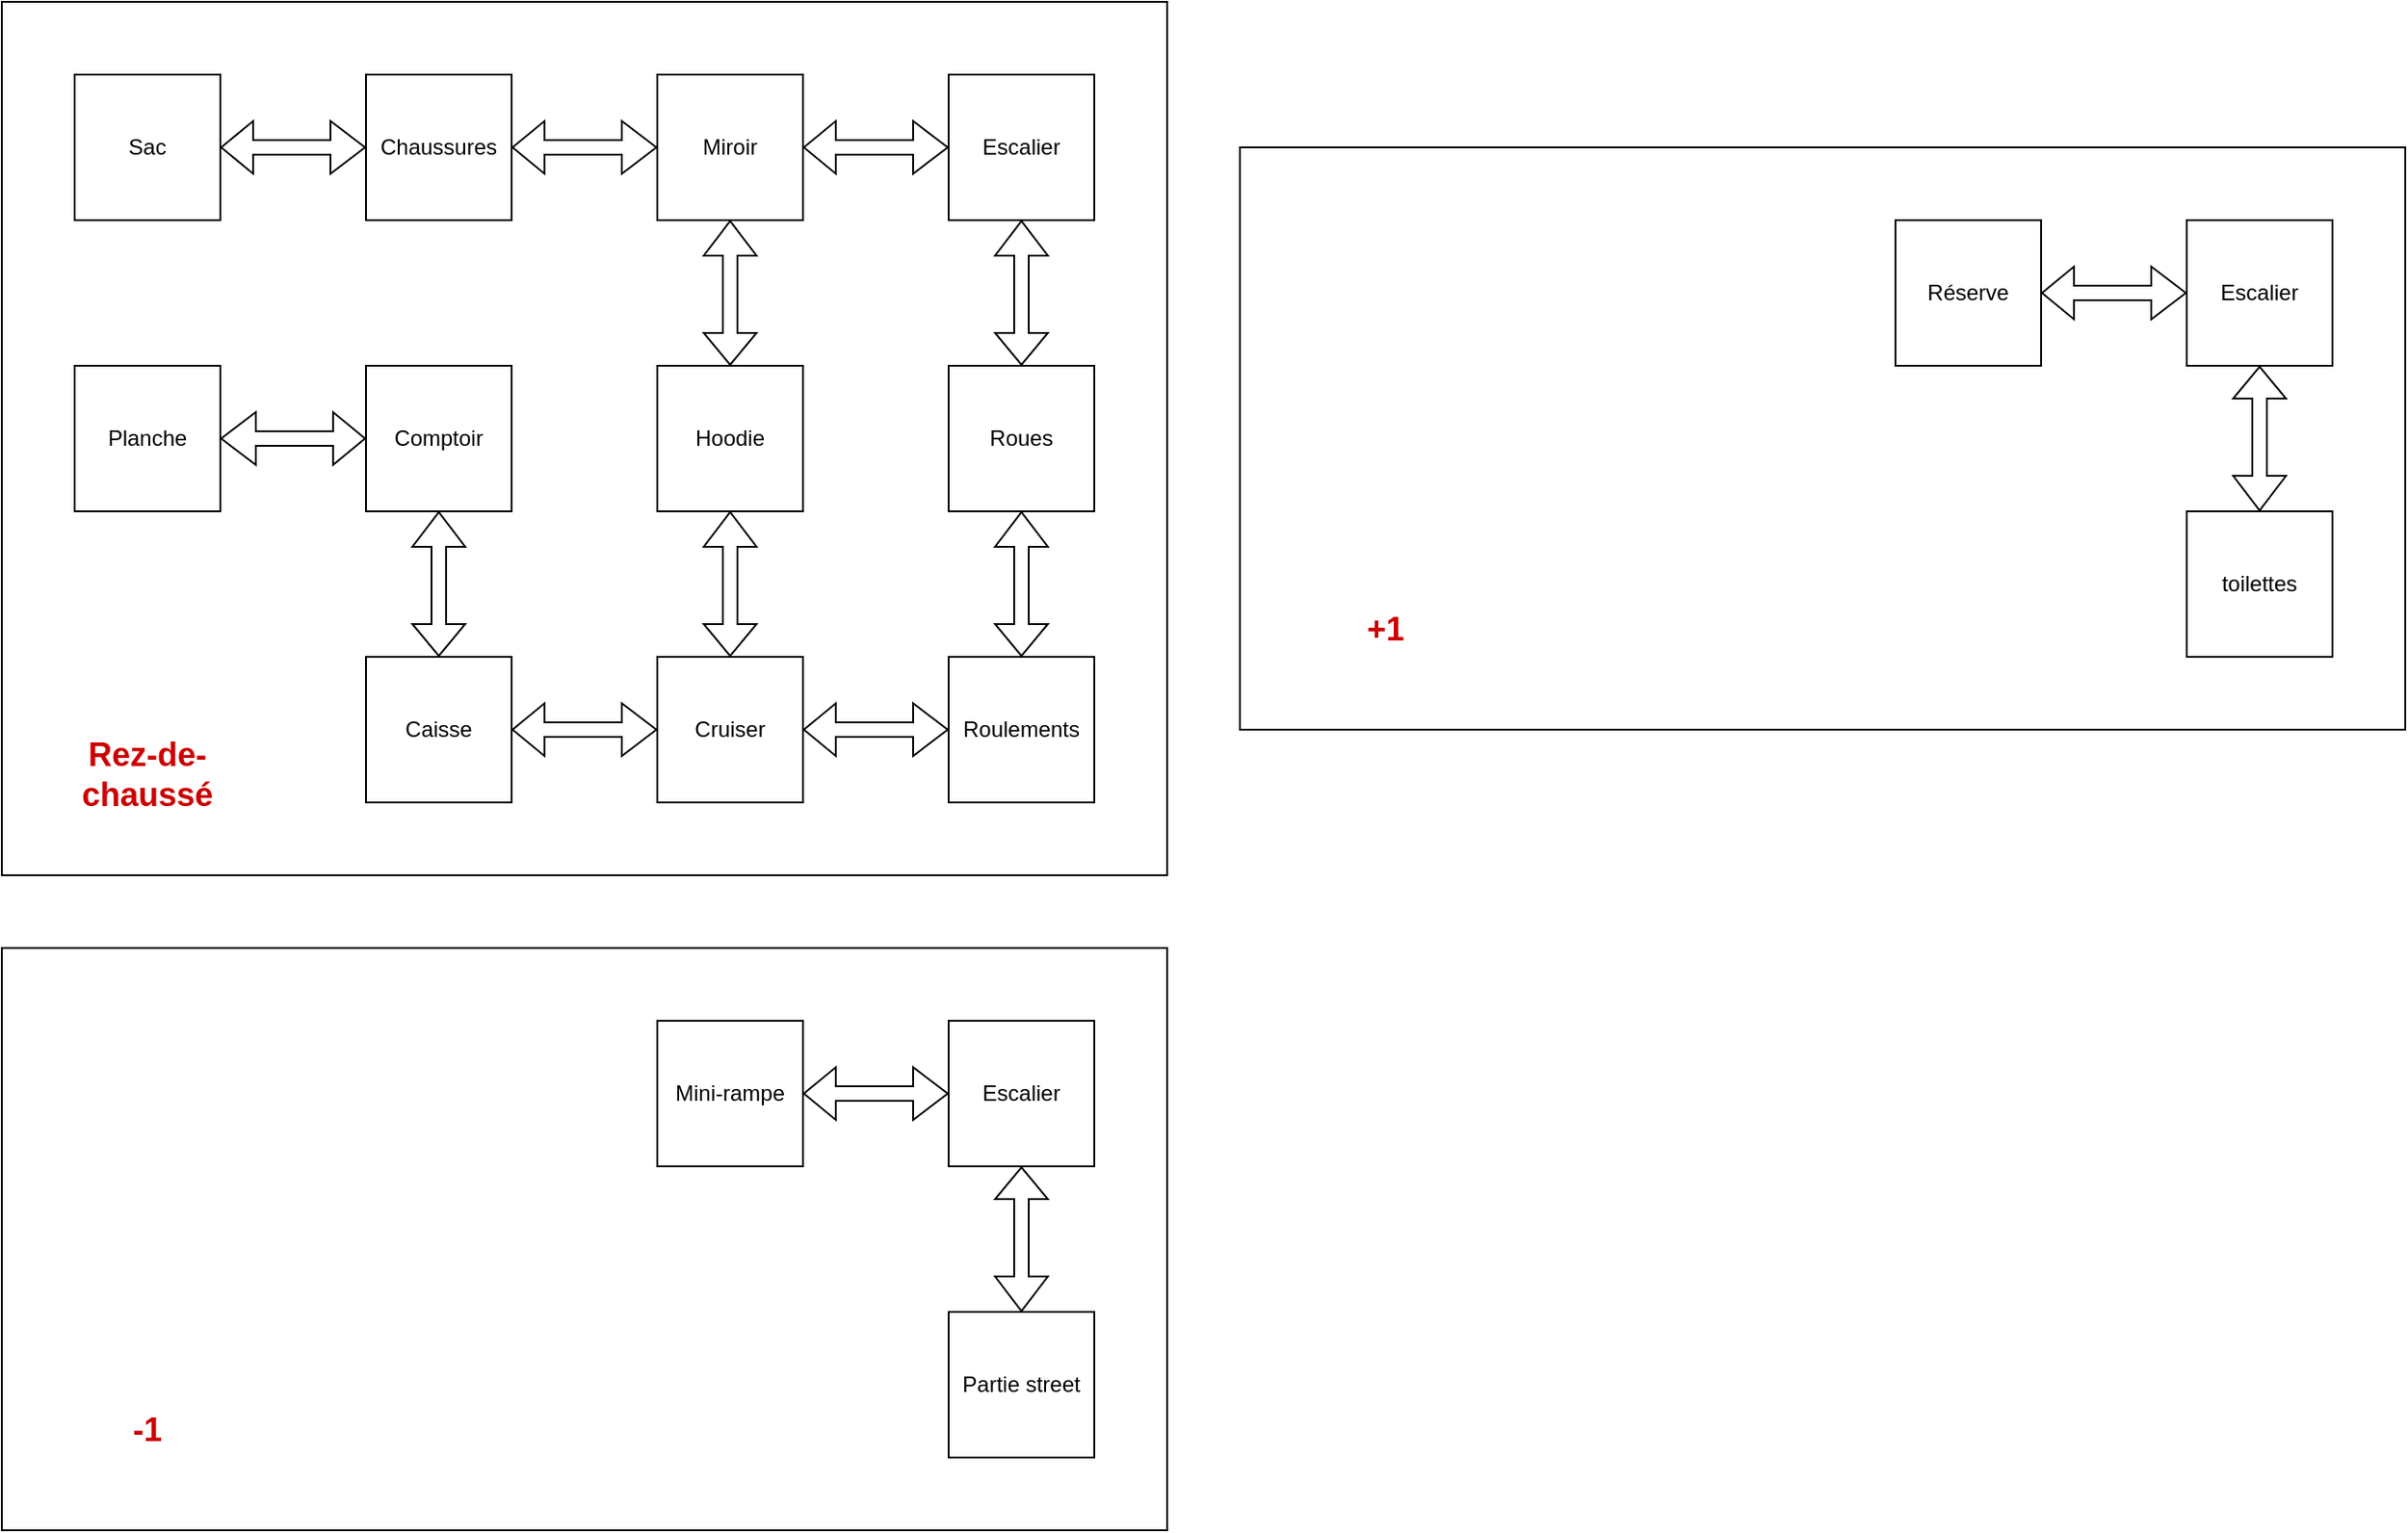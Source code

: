 <mxfile version="20.4.0" type="device"><diagram id="zDzd4rQEJVgVX1LFXyw4" name="Page-1"><mxGraphModel dx="1749" dy="857" grid="1" gridSize="10" guides="1" tooltips="1" connect="1" arrows="1" fold="1" page="1" pageScale="1" pageWidth="827" pageHeight="1169" math="0" shadow="0"><root><mxCell id="0"/><mxCell id="1" parent="0"/><mxCell id="QaUswID4a4RdzQtugrfq-34" value="" style="rounded=0;whiteSpace=wrap;html=1;fontSize=12;fontColor=#000000;" vertex="1" parent="1"><mxGeometry x="80" y="640" width="640" height="320" as="geometry"/></mxCell><mxCell id="QaUswID4a4RdzQtugrfq-24" value="&lt;div align=&quot;left&quot;&gt;&lt;br&gt;&lt;/div&gt;" style="rounded=0;whiteSpace=wrap;html=1;" vertex="1" parent="1"><mxGeometry x="80" y="120" width="640" height="480" as="geometry"/></mxCell><mxCell id="QaUswID4a4RdzQtugrfq-1" value="Caisse" style="whiteSpace=wrap;html=1;aspect=fixed;" vertex="1" parent="1"><mxGeometry x="280" y="480" width="80" height="80" as="geometry"/></mxCell><mxCell id="QaUswID4a4RdzQtugrfq-2" value="Cruiser" style="whiteSpace=wrap;html=1;aspect=fixed;" vertex="1" parent="1"><mxGeometry x="440" y="480" width="80" height="80" as="geometry"/></mxCell><mxCell id="QaUswID4a4RdzQtugrfq-3" value="Hoodie" style="whiteSpace=wrap;html=1;aspect=fixed;" vertex="1" parent="1"><mxGeometry x="440" y="320" width="80" height="80" as="geometry"/></mxCell><mxCell id="QaUswID4a4RdzQtugrfq-4" value="Chaussures" style="whiteSpace=wrap;html=1;aspect=fixed;" vertex="1" parent="1"><mxGeometry x="280" y="160" width="80" height="80" as="geometry"/></mxCell><mxCell id="QaUswID4a4RdzQtugrfq-5" value="Comptoir" style="whiteSpace=wrap;html=1;aspect=fixed;" vertex="1" parent="1"><mxGeometry x="280" y="320" width="80" height="80" as="geometry"/></mxCell><mxCell id="QaUswID4a4RdzQtugrfq-6" value="Planche" style="whiteSpace=wrap;html=1;aspect=fixed;" vertex="1" parent="1"><mxGeometry x="120" y="320" width="80" height="80" as="geometry"/></mxCell><mxCell id="QaUswID4a4RdzQtugrfq-8" value="" style="shape=flexArrow;endArrow=classic;startArrow=classic;html=1;rounded=0;entryX=0;entryY=0.5;entryDx=0;entryDy=0;width=8;startSize=5.52;exitX=1;exitY=0.5;exitDx=0;exitDy=0;" edge="1" parent="1" source="QaUswID4a4RdzQtugrfq-1" target="QaUswID4a4RdzQtugrfq-2"><mxGeometry width="100" height="100" relative="1" as="geometry"><mxPoint x="360" y="490" as="sourcePoint"/><mxPoint x="460" y="390" as="targetPoint"/></mxGeometry></mxCell><mxCell id="QaUswID4a4RdzQtugrfq-9" value="" style="shape=flexArrow;endArrow=classic;startArrow=classic;html=1;rounded=0;entryX=0.5;entryY=1;entryDx=0;entryDy=0;width=8;startSize=5.52;" edge="1" parent="1" source="QaUswID4a4RdzQtugrfq-1" target="QaUswID4a4RdzQtugrfq-5"><mxGeometry width="100" height="100" relative="1" as="geometry"><mxPoint x="370" y="490" as="sourcePoint"/><mxPoint x="450" y="490" as="targetPoint"/></mxGeometry></mxCell><mxCell id="QaUswID4a4RdzQtugrfq-10" value="" style="shape=flexArrow;endArrow=classic;startArrow=classic;html=1;rounded=0;entryX=0.5;entryY=1;entryDx=0;entryDy=0;width=8;startSize=5.52;exitX=0.5;exitY=0;exitDx=0;exitDy=0;" edge="1" parent="1" source="QaUswID4a4RdzQtugrfq-2" target="QaUswID4a4RdzQtugrfq-3"><mxGeometry width="100" height="100" relative="1" as="geometry"><mxPoint x="380" y="500" as="sourcePoint"/><mxPoint x="460" y="500" as="targetPoint"/></mxGeometry></mxCell><mxCell id="QaUswID4a4RdzQtugrfq-11" value="" style="shape=flexArrow;endArrow=classic;startArrow=classic;html=1;rounded=0;entryX=1;entryY=0.5;entryDx=0;entryDy=0;width=8;startSize=5.52;exitX=0;exitY=0.5;exitDx=0;exitDy=0;" edge="1" parent="1" source="QaUswID4a4RdzQtugrfq-5" target="QaUswID4a4RdzQtugrfq-6"><mxGeometry width="100" height="100" relative="1" as="geometry"><mxPoint x="390" y="510" as="sourcePoint"/><mxPoint x="470" y="510" as="targetPoint"/></mxGeometry></mxCell><mxCell id="QaUswID4a4RdzQtugrfq-12" value="Miroir" style="whiteSpace=wrap;html=1;aspect=fixed;" vertex="1" parent="1"><mxGeometry x="440" y="160" width="80" height="80" as="geometry"/></mxCell><mxCell id="QaUswID4a4RdzQtugrfq-13" value="" style="shape=flexArrow;endArrow=classic;startArrow=classic;html=1;rounded=0;entryX=0.5;entryY=1;entryDx=0;entryDy=0;width=8;startSize=5.52;exitX=0.5;exitY=0;exitDx=0;exitDy=0;" edge="1" parent="1" source="QaUswID4a4RdzQtugrfq-3" target="QaUswID4a4RdzQtugrfq-12"><mxGeometry width="100" height="100" relative="1" as="geometry"><mxPoint x="400" y="520" as="sourcePoint"/><mxPoint x="480" y="520" as="targetPoint"/></mxGeometry></mxCell><mxCell id="QaUswID4a4RdzQtugrfq-14" value="" style="shape=flexArrow;endArrow=classic;startArrow=classic;html=1;rounded=0;entryX=0;entryY=0.5;entryDx=0;entryDy=0;width=8;startSize=5.52;exitX=1;exitY=0.5;exitDx=0;exitDy=0;" edge="1" parent="1" source="QaUswID4a4RdzQtugrfq-4" target="QaUswID4a4RdzQtugrfq-12"><mxGeometry width="100" height="100" relative="1" as="geometry"><mxPoint x="410" y="530" as="sourcePoint"/><mxPoint x="490" y="530" as="targetPoint"/></mxGeometry></mxCell><mxCell id="QaUswID4a4RdzQtugrfq-15" value="Roulements" style="whiteSpace=wrap;html=1;aspect=fixed;" vertex="1" parent="1"><mxGeometry x="600" y="480" width="80" height="80" as="geometry"/></mxCell><mxCell id="QaUswID4a4RdzQtugrfq-16" value="Roues" style="whiteSpace=wrap;html=1;aspect=fixed;" vertex="1" parent="1"><mxGeometry x="600" y="320" width="80" height="80" as="geometry"/></mxCell><mxCell id="QaUswID4a4RdzQtugrfq-17" value="" style="shape=flexArrow;endArrow=classic;startArrow=classic;html=1;rounded=0;entryX=0;entryY=0.5;entryDx=0;entryDy=0;width=8;startSize=5.52;exitX=1;exitY=0.5;exitDx=0;exitDy=0;" edge="1" parent="1" source="QaUswID4a4RdzQtugrfq-2" target="QaUswID4a4RdzQtugrfq-15"><mxGeometry width="100" height="100" relative="1" as="geometry"><mxPoint x="420" y="540" as="sourcePoint"/><mxPoint x="500" y="540" as="targetPoint"/></mxGeometry></mxCell><mxCell id="QaUswID4a4RdzQtugrfq-18" value="" style="shape=flexArrow;endArrow=classic;startArrow=classic;html=1;rounded=0;entryX=0.5;entryY=1;entryDx=0;entryDy=0;width=8;startSize=5.52;exitX=0.5;exitY=0;exitDx=0;exitDy=0;" edge="1" parent="1" source="QaUswID4a4RdzQtugrfq-15" target="QaUswID4a4RdzQtugrfq-16"><mxGeometry width="100" height="100" relative="1" as="geometry"><mxPoint x="430" y="550" as="sourcePoint"/><mxPoint x="510" y="550" as="targetPoint"/></mxGeometry></mxCell><mxCell id="QaUswID4a4RdzQtugrfq-19" value="&lt;div&gt;Escalier&lt;/div&gt;" style="whiteSpace=wrap;html=1;aspect=fixed;" vertex="1" parent="1"><mxGeometry x="600" y="160" width="80" height="80" as="geometry"/></mxCell><mxCell id="QaUswID4a4RdzQtugrfq-20" value="" style="shape=flexArrow;endArrow=classic;startArrow=classic;html=1;rounded=0;entryX=0.5;entryY=1;entryDx=0;entryDy=0;width=8;startSize=5.52;" edge="1" parent="1" source="QaUswID4a4RdzQtugrfq-16" target="QaUswID4a4RdzQtugrfq-19"><mxGeometry width="100" height="100" relative="1" as="geometry"><mxPoint x="440" y="560" as="sourcePoint"/><mxPoint x="520" y="560" as="targetPoint"/></mxGeometry></mxCell><mxCell id="QaUswID4a4RdzQtugrfq-21" value="" style="shape=flexArrow;endArrow=classic;startArrow=classic;html=1;rounded=0;entryX=0;entryY=0.5;entryDx=0;entryDy=0;width=8;startSize=5.52;exitX=1;exitY=0.5;exitDx=0;exitDy=0;" edge="1" parent="1" source="QaUswID4a4RdzQtugrfq-12" target="QaUswID4a4RdzQtugrfq-19"><mxGeometry width="100" height="100" relative="1" as="geometry"><mxPoint x="450" y="570" as="sourcePoint"/><mxPoint x="530" y="570" as="targetPoint"/></mxGeometry></mxCell><mxCell id="QaUswID4a4RdzQtugrfq-22" value="Sac" style="whiteSpace=wrap;html=1;aspect=fixed;" vertex="1" parent="1"><mxGeometry x="120" y="160" width="80" height="80" as="geometry"/></mxCell><mxCell id="QaUswID4a4RdzQtugrfq-23" value="" style="shape=flexArrow;endArrow=classic;startArrow=classic;html=1;rounded=0;entryX=0;entryY=0.5;entryDx=0;entryDy=0;width=8;startSize=5.52;exitX=1;exitY=0.5;exitDx=0;exitDy=0;" edge="1" parent="1" source="QaUswID4a4RdzQtugrfq-22" target="QaUswID4a4RdzQtugrfq-4"><mxGeometry width="100" height="100" relative="1" as="geometry"><mxPoint x="460" y="580" as="sourcePoint"/><mxPoint x="540" y="580" as="targetPoint"/></mxGeometry></mxCell><mxCell id="QaUswID4a4RdzQtugrfq-25" value="&lt;font style=&quot;font-size: 18px;&quot;&gt;&lt;b&gt;&lt;font style=&quot;font-size: 18px;&quot; color=&quot;#CC0000&quot;&gt;Rez-de-chaussé&lt;/font&gt;&lt;/b&gt;&lt;/font&gt;" style="text;html=1;strokeColor=none;fillColor=none;align=center;verticalAlign=middle;whiteSpace=wrap;rounded=0;" vertex="1" parent="1"><mxGeometry x="120" y="530" width="80" height="30" as="geometry"/></mxCell><mxCell id="QaUswID4a4RdzQtugrfq-26" style="edgeStyle=orthogonalEdgeStyle;rounded=0;orthogonalLoop=1;jettySize=auto;html=1;exitX=0.5;exitY=1;exitDx=0;exitDy=0;fontSize=18;fontColor=#CC0000;" edge="1" parent="1" source="QaUswID4a4RdzQtugrfq-25" target="QaUswID4a4RdzQtugrfq-25"><mxGeometry relative="1" as="geometry"/></mxCell><mxCell id="QaUswID4a4RdzQtugrfq-28" value="Escalier" style="whiteSpace=wrap;html=1;aspect=fixed;fontSize=12;fontColor=#000000;" vertex="1" parent="1"><mxGeometry x="600" y="680" width="80" height="80" as="geometry"/></mxCell><mxCell id="QaUswID4a4RdzQtugrfq-29" value="Mini-rampe" style="whiteSpace=wrap;html=1;aspect=fixed;fontSize=12;fontColor=#000000;" vertex="1" parent="1"><mxGeometry x="440" y="680" width="80" height="80" as="geometry"/></mxCell><mxCell id="QaUswID4a4RdzQtugrfq-30" value="&lt;div&gt;Partie street&lt;/div&gt;" style="whiteSpace=wrap;html=1;aspect=fixed;fontSize=12;fontColor=#000000;" vertex="1" parent="1"><mxGeometry x="600" y="840" width="80" height="80" as="geometry"/></mxCell><mxCell id="QaUswID4a4RdzQtugrfq-31" value="" style="shape=flexArrow;endArrow=classic;startArrow=classic;html=1;rounded=0;entryX=0;entryY=0.5;entryDx=0;entryDy=0;width=8;startSize=5.52;exitX=1;exitY=0.5;exitDx=0;exitDy=0;" edge="1" parent="1" source="QaUswID4a4RdzQtugrfq-29" target="QaUswID4a4RdzQtugrfq-28"><mxGeometry width="100" height="100" relative="1" as="geometry"><mxPoint x="470" y="550" as="sourcePoint"/><mxPoint x="550" y="550" as="targetPoint"/></mxGeometry></mxCell><mxCell id="QaUswID4a4RdzQtugrfq-32" value="" style="shape=flexArrow;endArrow=classic;startArrow=classic;html=1;rounded=0;entryX=0.5;entryY=0;entryDx=0;entryDy=0;width=8;startSize=5.52;exitX=0.5;exitY=1;exitDx=0;exitDy=0;" edge="1" parent="1" source="QaUswID4a4RdzQtugrfq-28" target="QaUswID4a4RdzQtugrfq-30"><mxGeometry width="100" height="100" relative="1" as="geometry"><mxPoint x="480" y="560" as="sourcePoint"/><mxPoint x="560" y="560" as="targetPoint"/></mxGeometry></mxCell><mxCell id="QaUswID4a4RdzQtugrfq-35" value="&lt;font color=&quot;#CC0000&quot;&gt;&lt;b&gt;&lt;font style=&quot;font-size: 18px;&quot;&gt;-1&lt;/font&gt;&lt;/b&gt;&lt;/font&gt;" style="text;html=1;strokeColor=none;fillColor=none;align=center;verticalAlign=middle;whiteSpace=wrap;rounded=0;" vertex="1" parent="1"><mxGeometry x="120" y="890" width="80" height="30" as="geometry"/></mxCell><mxCell id="QaUswID4a4RdzQtugrfq-36" value="" style="rounded=0;whiteSpace=wrap;html=1;fontSize=12;fontColor=#000000;" vertex="1" parent="1"><mxGeometry x="760" y="200" width="640" height="320" as="geometry"/></mxCell><mxCell id="QaUswID4a4RdzQtugrfq-37" value="Escalier" style="whiteSpace=wrap;html=1;aspect=fixed;fontSize=12;fontColor=#000000;" vertex="1" parent="1"><mxGeometry x="1280" y="240" width="80" height="80" as="geometry"/></mxCell><mxCell id="QaUswID4a4RdzQtugrfq-38" value="Réserve" style="whiteSpace=wrap;html=1;aspect=fixed;fontSize=12;fontColor=#000000;" vertex="1" parent="1"><mxGeometry x="1120" y="240" width="80" height="80" as="geometry"/></mxCell><mxCell id="QaUswID4a4RdzQtugrfq-39" value="toilettes" style="whiteSpace=wrap;html=1;aspect=fixed;fontSize=12;fontColor=#000000;" vertex="1" parent="1"><mxGeometry x="1280" y="400" width="80" height="80" as="geometry"/></mxCell><mxCell id="QaUswID4a4RdzQtugrfq-40" value="" style="shape=flexArrow;endArrow=classic;startArrow=classic;html=1;rounded=0;entryX=0;entryY=0.5;entryDx=0;entryDy=0;width=8;startSize=5.52;exitX=1;exitY=0.5;exitDx=0;exitDy=0;" edge="1" parent="1" source="QaUswID4a4RdzQtugrfq-38" target="QaUswID4a4RdzQtugrfq-37"><mxGeometry width="100" height="100" relative="1" as="geometry"><mxPoint x="1150" y="110" as="sourcePoint"/><mxPoint x="1230" y="110" as="targetPoint"/></mxGeometry></mxCell><mxCell id="QaUswID4a4RdzQtugrfq-41" value="" style="shape=flexArrow;endArrow=classic;startArrow=classic;html=1;rounded=0;entryX=0.5;entryY=0;entryDx=0;entryDy=0;width=8;startSize=5.52;exitX=0.5;exitY=1;exitDx=0;exitDy=0;" edge="1" parent="1" source="QaUswID4a4RdzQtugrfq-37" target="QaUswID4a4RdzQtugrfq-39"><mxGeometry width="100" height="100" relative="1" as="geometry"><mxPoint x="1160" y="120" as="sourcePoint"/><mxPoint x="1240" y="120" as="targetPoint"/></mxGeometry></mxCell><mxCell id="QaUswID4a4RdzQtugrfq-42" value="&lt;b&gt;&lt;font style=&quot;font-size: 18px;&quot; color=&quot;#CC0000&quot;&gt;+1&lt;/font&gt;&lt;/b&gt;" style="text;html=1;strokeColor=none;fillColor=none;align=center;verticalAlign=middle;whiteSpace=wrap;rounded=0;" vertex="1" parent="1"><mxGeometry x="800" y="450" width="80" height="30" as="geometry"/></mxCell></root></mxGraphModel></diagram></mxfile>